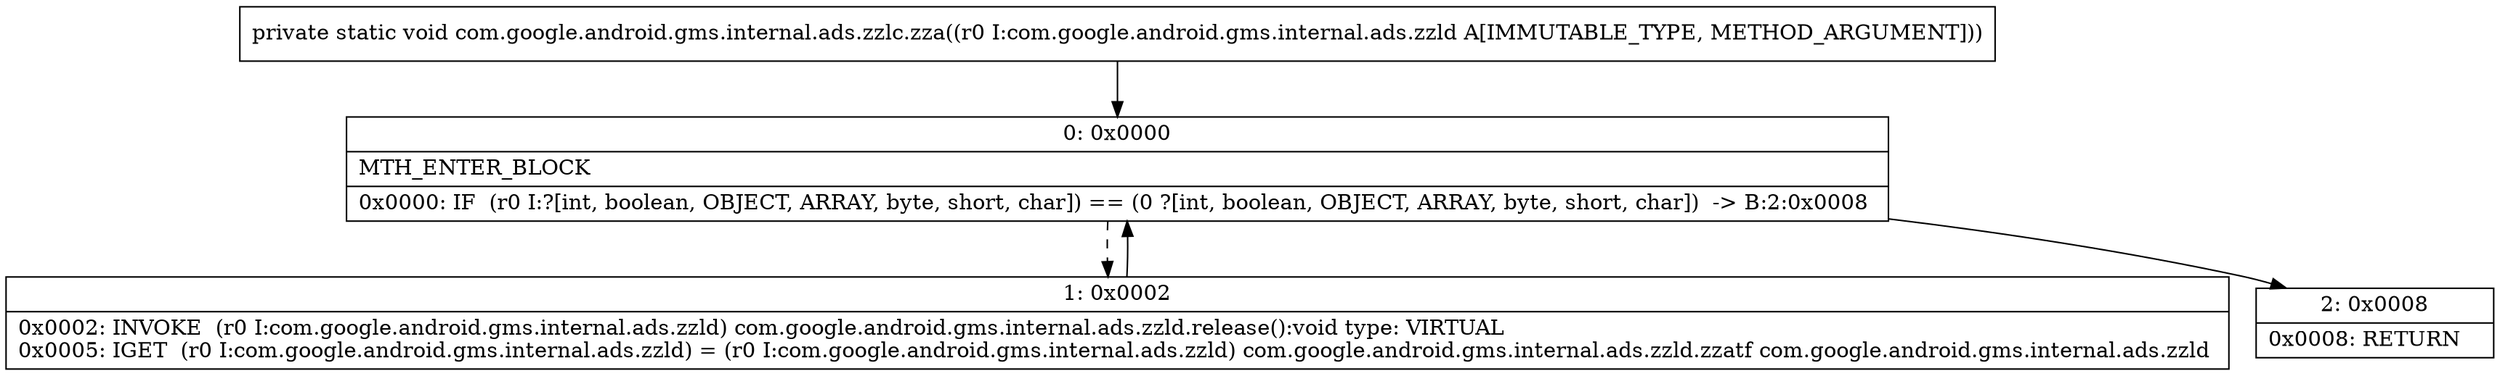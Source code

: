 digraph "CFG forcom.google.android.gms.internal.ads.zzlc.zza(Lcom\/google\/android\/gms\/internal\/ads\/zzld;)V" {
Node_0 [shape=record,label="{0\:\ 0x0000|MTH_ENTER_BLOCK\l|0x0000: IF  (r0 I:?[int, boolean, OBJECT, ARRAY, byte, short, char]) == (0 ?[int, boolean, OBJECT, ARRAY, byte, short, char])  \-\> B:2:0x0008 \l}"];
Node_1 [shape=record,label="{1\:\ 0x0002|0x0002: INVOKE  (r0 I:com.google.android.gms.internal.ads.zzld) com.google.android.gms.internal.ads.zzld.release():void type: VIRTUAL \l0x0005: IGET  (r0 I:com.google.android.gms.internal.ads.zzld) = (r0 I:com.google.android.gms.internal.ads.zzld) com.google.android.gms.internal.ads.zzld.zzatf com.google.android.gms.internal.ads.zzld \l}"];
Node_2 [shape=record,label="{2\:\ 0x0008|0x0008: RETURN   \l}"];
MethodNode[shape=record,label="{private static void com.google.android.gms.internal.ads.zzlc.zza((r0 I:com.google.android.gms.internal.ads.zzld A[IMMUTABLE_TYPE, METHOD_ARGUMENT])) }"];
MethodNode -> Node_0;
Node_0 -> Node_1[style=dashed];
Node_0 -> Node_2;
Node_1 -> Node_0;
}

